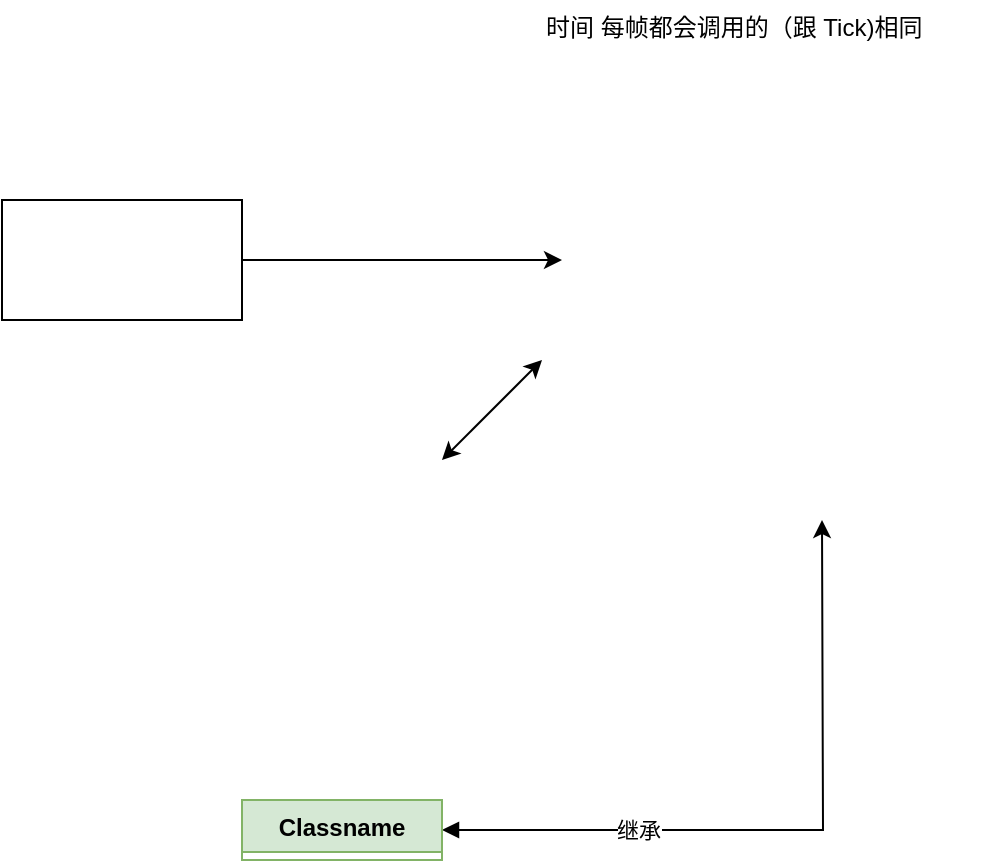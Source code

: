 <mxfile version="22.1.20" type="github">
  <diagram name="Page-1" id="oJAPtkm7zM2oTkeTLglb">
    <mxGraphModel dx="983" dy="523" grid="1" gridSize="10" guides="1" tooltips="1" connect="1" arrows="1" fold="1" page="1" pageScale="1" pageWidth="827" pageHeight="1169" math="0" shadow="0">
      <root>
        <mxCell id="0" />
        <mxCell id="1" parent="0" />
        <mxCell id="VTPYqzGuAa3RAEgz5wYv-2" style="edgeStyle=orthogonalEdgeStyle;rounded=0;orthogonalLoop=1;jettySize=auto;html=1;" edge="1" parent="1" source="VTPYqzGuAa3RAEgz5wYv-1">
          <mxGeometry relative="1" as="geometry">
            <mxPoint x="460" y="280" as="targetPoint" />
          </mxGeometry>
        </mxCell>
        <mxCell id="VTPYqzGuAa3RAEgz5wYv-1" value="" style="rounded=0;whiteSpace=wrap;html=1;" vertex="1" parent="1">
          <mxGeometry x="180" y="250" width="120" height="60" as="geometry" />
        </mxCell>
        <mxCell id="VTPYqzGuAa3RAEgz5wYv-3" value="" style="endArrow=classic;startArrow=classic;html=1;rounded=0;" edge="1" parent="1">
          <mxGeometry width="50" height="50" relative="1" as="geometry">
            <mxPoint x="400" y="380" as="sourcePoint" />
            <mxPoint x="450" y="330" as="targetPoint" />
          </mxGeometry>
        </mxCell>
        <mxCell id="VTPYqzGuAa3RAEgz5wYv-4" value="时间 每帧都会调用的（跟 Tick)相同" style="text;whiteSpace=wrap;" vertex="1" parent="1">
          <mxGeometry x="450" y="150" width="220" height="40" as="geometry" />
        </mxCell>
        <mxCell id="VTPYqzGuAa3RAEgz5wYv-10" style="edgeStyle=orthogonalEdgeStyle;rounded=0;orthogonalLoop=1;jettySize=auto;html=1;startArrow=block;startFill=1;endArrow=classic;endFill=1;" edge="1" parent="1" source="VTPYqzGuAa3RAEgz5wYv-5">
          <mxGeometry relative="1" as="geometry">
            <mxPoint x="590" y="410" as="targetPoint" />
          </mxGeometry>
        </mxCell>
        <mxCell id="VTPYqzGuAa3RAEgz5wYv-11" value="继承" style="edgeLabel;html=1;align=center;verticalAlign=middle;resizable=0;points=[];" vertex="1" connectable="0" parent="VTPYqzGuAa3RAEgz5wYv-10">
          <mxGeometry x="-0.437" relative="1" as="geometry">
            <mxPoint as="offset" />
          </mxGeometry>
        </mxCell>
        <mxCell id="VTPYqzGuAa3RAEgz5wYv-5" value="Classname" style="swimlane;fontStyle=1;align=center;verticalAlign=top;childLayout=stackLayout;horizontal=1;startSize=26;horizontalStack=0;resizeParent=1;resizeParentMax=0;resizeLast=0;collapsible=1;marginBottom=0;whiteSpace=wrap;html=1;fillColor=#d5e8d4;strokeColor=#82b366;" vertex="1" collapsed="1" parent="1">
          <mxGeometry x="300" y="550" width="100" height="30" as="geometry">
            <mxRectangle x="300" y="550" width="160" height="112" as="alternateBounds" />
          </mxGeometry>
        </mxCell>
        <mxCell id="VTPYqzGuAa3RAEgz5wYv-6" value="+ field: type" style="text;strokeColor=none;fillColor=none;align=left;verticalAlign=top;spacingLeft=4;spacingRight=4;overflow=hidden;rotatable=0;points=[[0,0.5],[1,0.5]];portConstraint=eastwest;whiteSpace=wrap;html=1;" vertex="1" parent="VTPYqzGuAa3RAEgz5wYv-5">
          <mxGeometry y="26" width="160" height="26" as="geometry" />
        </mxCell>
        <mxCell id="VTPYqzGuAa3RAEgz5wYv-9" value="+ field: type" style="text;strokeColor=none;fillColor=none;align=left;verticalAlign=top;spacingLeft=4;spacingRight=4;overflow=hidden;rotatable=0;points=[[0,0.5],[1,0.5]];portConstraint=eastwest;whiteSpace=wrap;html=1;" vertex="1" parent="VTPYqzGuAa3RAEgz5wYv-5">
          <mxGeometry y="52" width="160" height="26" as="geometry" />
        </mxCell>
        <mxCell id="VTPYqzGuAa3RAEgz5wYv-7" value="" style="line;strokeWidth=1;fillColor=none;align=left;verticalAlign=middle;spacingTop=-1;spacingLeft=3;spacingRight=3;rotatable=0;labelPosition=right;points=[];portConstraint=eastwest;strokeColor=inherit;" vertex="1" parent="VTPYqzGuAa3RAEgz5wYv-5">
          <mxGeometry y="78" width="160" height="8" as="geometry" />
        </mxCell>
        <mxCell id="VTPYqzGuAa3RAEgz5wYv-8" value="+ method(type): type" style="text;strokeColor=none;fillColor=none;align=left;verticalAlign=top;spacingLeft=4;spacingRight=4;overflow=hidden;rotatable=0;points=[[0,0.5],[1,0.5]];portConstraint=eastwest;whiteSpace=wrap;html=1;" vertex="1" parent="VTPYqzGuAa3RAEgz5wYv-5">
          <mxGeometry y="86" width="160" height="26" as="geometry" />
        </mxCell>
      </root>
    </mxGraphModel>
  </diagram>
</mxfile>
